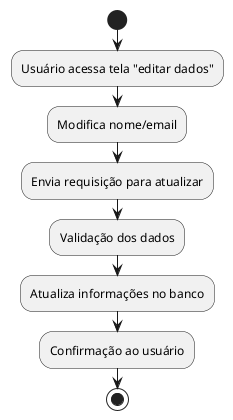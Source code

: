 @startuml
start
:Usuário acessa tela "editar dados";
:Modifica nome/email;
:Envia requisição para atualizar;
:Validação dos dados;
:Atualiza informações no banco;
:Confirmação ao usuário;
stop
@enduml
